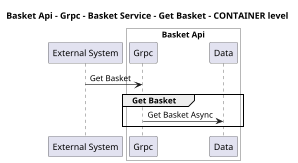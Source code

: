 @startuml
skinparam dpi 60

title Basket Api - Grpc - Basket Service - Get Basket - CONTAINER level

participant "External System" as C4InterFlow.SoftwareSystems.ExternalSystem

box "Basket Api" #White

    participant "Grpc" as dotnet.eShop.Architecture.SoftwareSystems.BasketApi.Containers.Grpc
    participant "Data" as dotnet.eShop.Architecture.SoftwareSystems.BasketApi.Containers.Data
end box


C4InterFlow.SoftwareSystems.ExternalSystem -> dotnet.eShop.Architecture.SoftwareSystems.BasketApi.Containers.Grpc : Get Basket
group Get Basket
dotnet.eShop.Architecture.SoftwareSystems.BasketApi.Containers.Grpc -> dotnet.eShop.Architecture.SoftwareSystems.BasketApi.Containers.Data : Get Basket Async
end


@enduml
